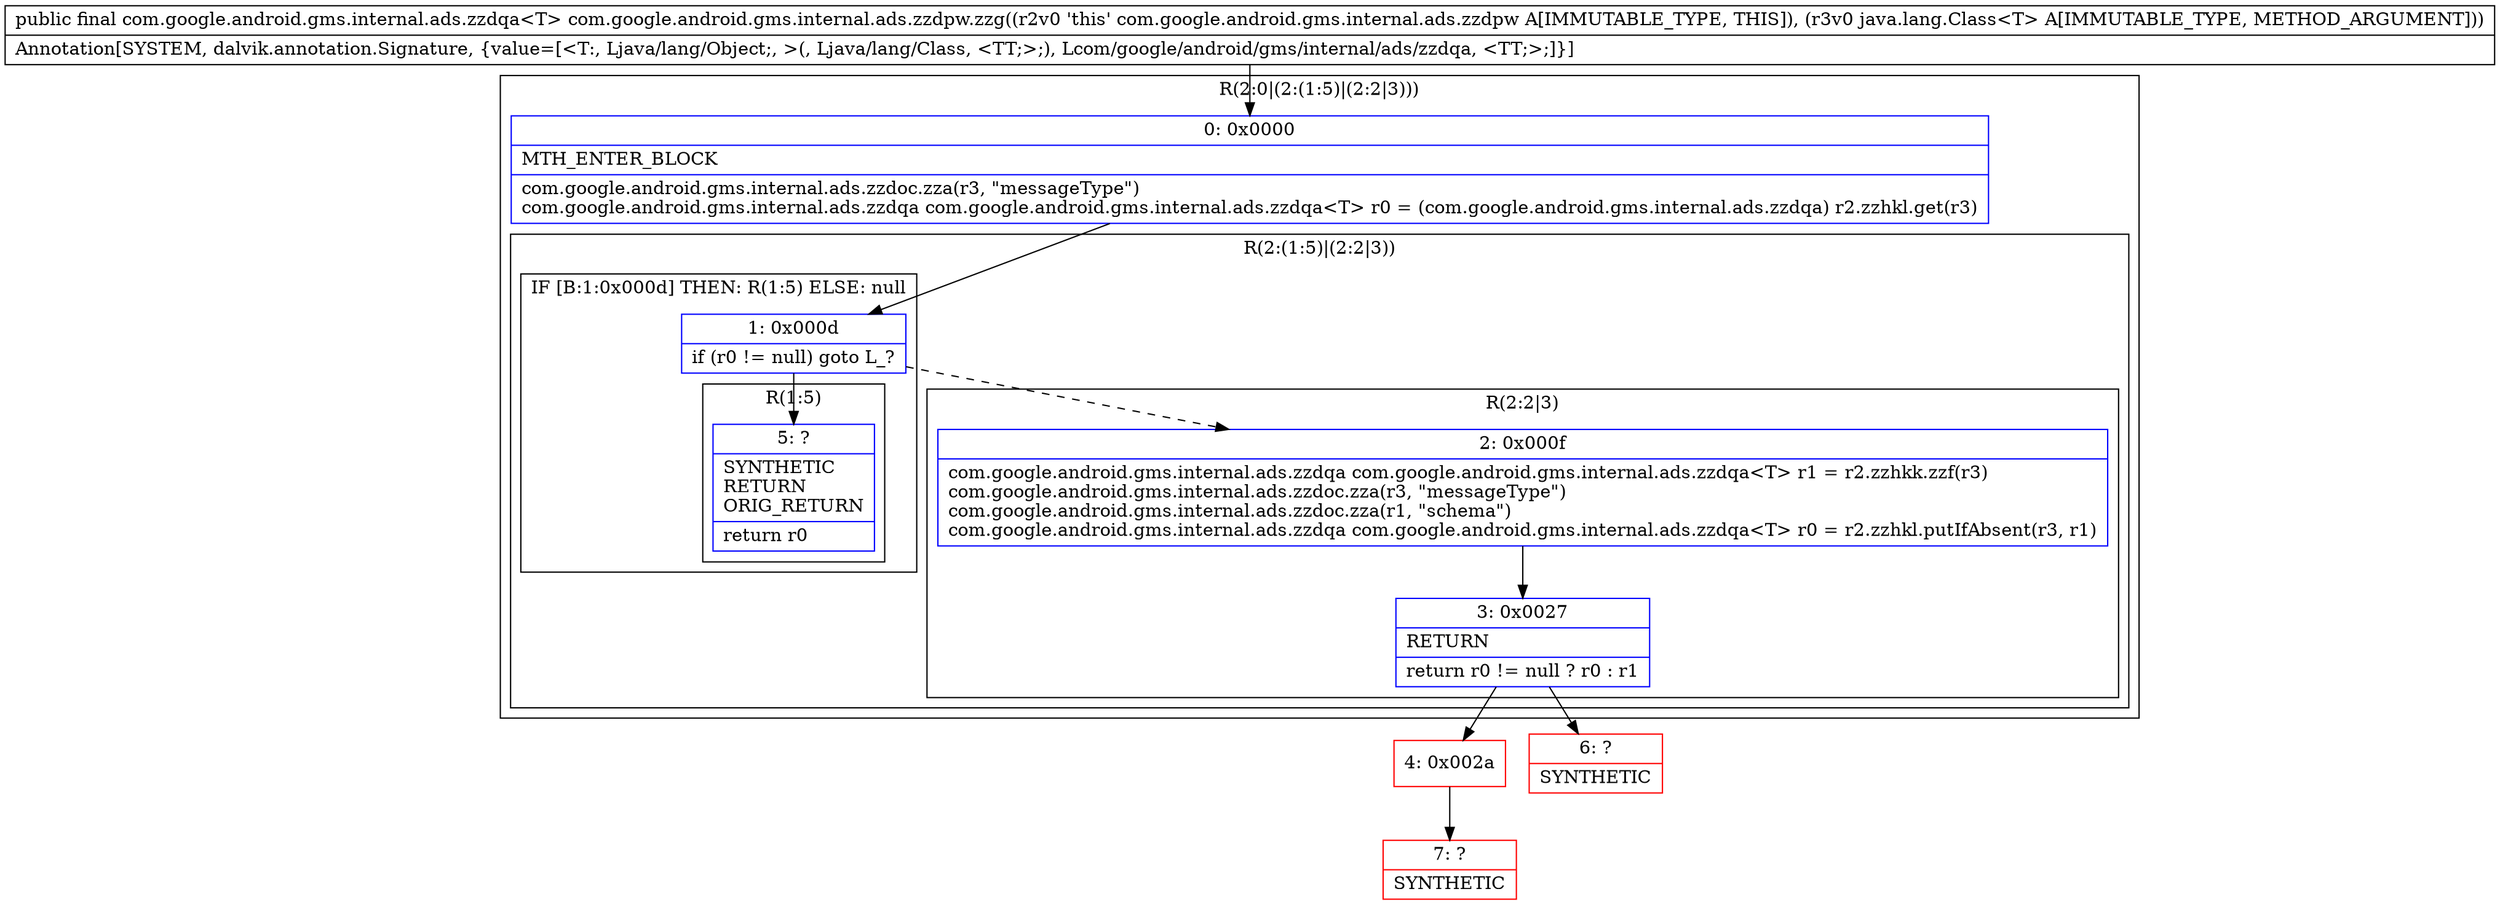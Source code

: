 digraph "CFG forcom.google.android.gms.internal.ads.zzdpw.zzg(Ljava\/lang\/Class;)Lcom\/google\/android\/gms\/internal\/ads\/zzdqa;" {
subgraph cluster_Region_137079719 {
label = "R(2:0|(2:(1:5)|(2:2|3)))";
node [shape=record,color=blue];
Node_0 [shape=record,label="{0\:\ 0x0000|MTH_ENTER_BLOCK\l|com.google.android.gms.internal.ads.zzdoc.zza(r3, \"messageType\")\lcom.google.android.gms.internal.ads.zzdqa com.google.android.gms.internal.ads.zzdqa\<T\> r0 = (com.google.android.gms.internal.ads.zzdqa) r2.zzhkl.get(r3)\l}"];
subgraph cluster_Region_1255373532 {
label = "R(2:(1:5)|(2:2|3))";
node [shape=record,color=blue];
subgraph cluster_IfRegion_33973536 {
label = "IF [B:1:0x000d] THEN: R(1:5) ELSE: null";
node [shape=record,color=blue];
Node_1 [shape=record,label="{1\:\ 0x000d|if (r0 != null) goto L_?\l}"];
subgraph cluster_Region_406892445 {
label = "R(1:5)";
node [shape=record,color=blue];
Node_5 [shape=record,label="{5\:\ ?|SYNTHETIC\lRETURN\lORIG_RETURN\l|return r0\l}"];
}
}
subgraph cluster_Region_2046195594 {
label = "R(2:2|3)";
node [shape=record,color=blue];
Node_2 [shape=record,label="{2\:\ 0x000f|com.google.android.gms.internal.ads.zzdqa com.google.android.gms.internal.ads.zzdqa\<T\> r1 = r2.zzhkk.zzf(r3)\lcom.google.android.gms.internal.ads.zzdoc.zza(r3, \"messageType\")\lcom.google.android.gms.internal.ads.zzdoc.zza(r1, \"schema\")\lcom.google.android.gms.internal.ads.zzdqa com.google.android.gms.internal.ads.zzdqa\<T\> r0 = r2.zzhkl.putIfAbsent(r3, r1)\l}"];
Node_3 [shape=record,label="{3\:\ 0x0027|RETURN\l|return r0 != null ? r0 : r1\l}"];
}
}
}
Node_4 [shape=record,color=red,label="{4\:\ 0x002a}"];
Node_6 [shape=record,color=red,label="{6\:\ ?|SYNTHETIC\l}"];
Node_7 [shape=record,color=red,label="{7\:\ ?|SYNTHETIC\l}"];
MethodNode[shape=record,label="{public final com.google.android.gms.internal.ads.zzdqa\<T\> com.google.android.gms.internal.ads.zzdpw.zzg((r2v0 'this' com.google.android.gms.internal.ads.zzdpw A[IMMUTABLE_TYPE, THIS]), (r3v0 java.lang.Class\<T\> A[IMMUTABLE_TYPE, METHOD_ARGUMENT]))  | Annotation[SYSTEM, dalvik.annotation.Signature, \{value=[\<T:, Ljava\/lang\/Object;, \>(, Ljava\/lang\/Class, \<TT;\>;), Lcom\/google\/android\/gms\/internal\/ads\/zzdqa, \<TT;\>;]\}]\l}"];
MethodNode -> Node_0;
Node_0 -> Node_1;
Node_1 -> Node_2[style=dashed];
Node_1 -> Node_5;
Node_2 -> Node_3;
Node_3 -> Node_4;
Node_3 -> Node_6;
Node_4 -> Node_7;
}

